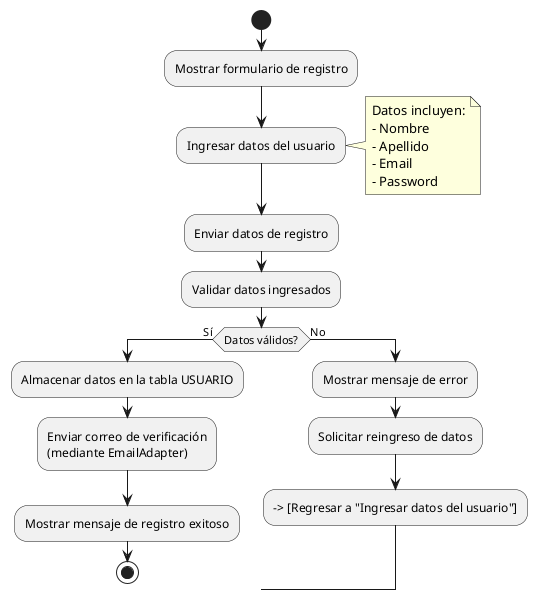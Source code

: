@startuml
start
:Mostrar formulario de registro;
:Ingresar datos del usuario;
  note right
    Datos incluyen:
    - Nombre
    - Apellido
    - Email
    - Password
  end note
:Enviar datos de registro;
:Validar datos ingresados;
if (Datos válidos?) then (Sí)
  :Almacenar datos en la tabla USUARIO;
  :Enviar correo de verificación\n(mediante EmailAdapter);
  :Mostrar mensaje de registro exitoso;
  stop
else (No)
  :Mostrar mensaje de error;
  :Solicitar reingreso de datos;
  --> [Regresar a "Ingresar datos del usuario"]
endif
@enduml